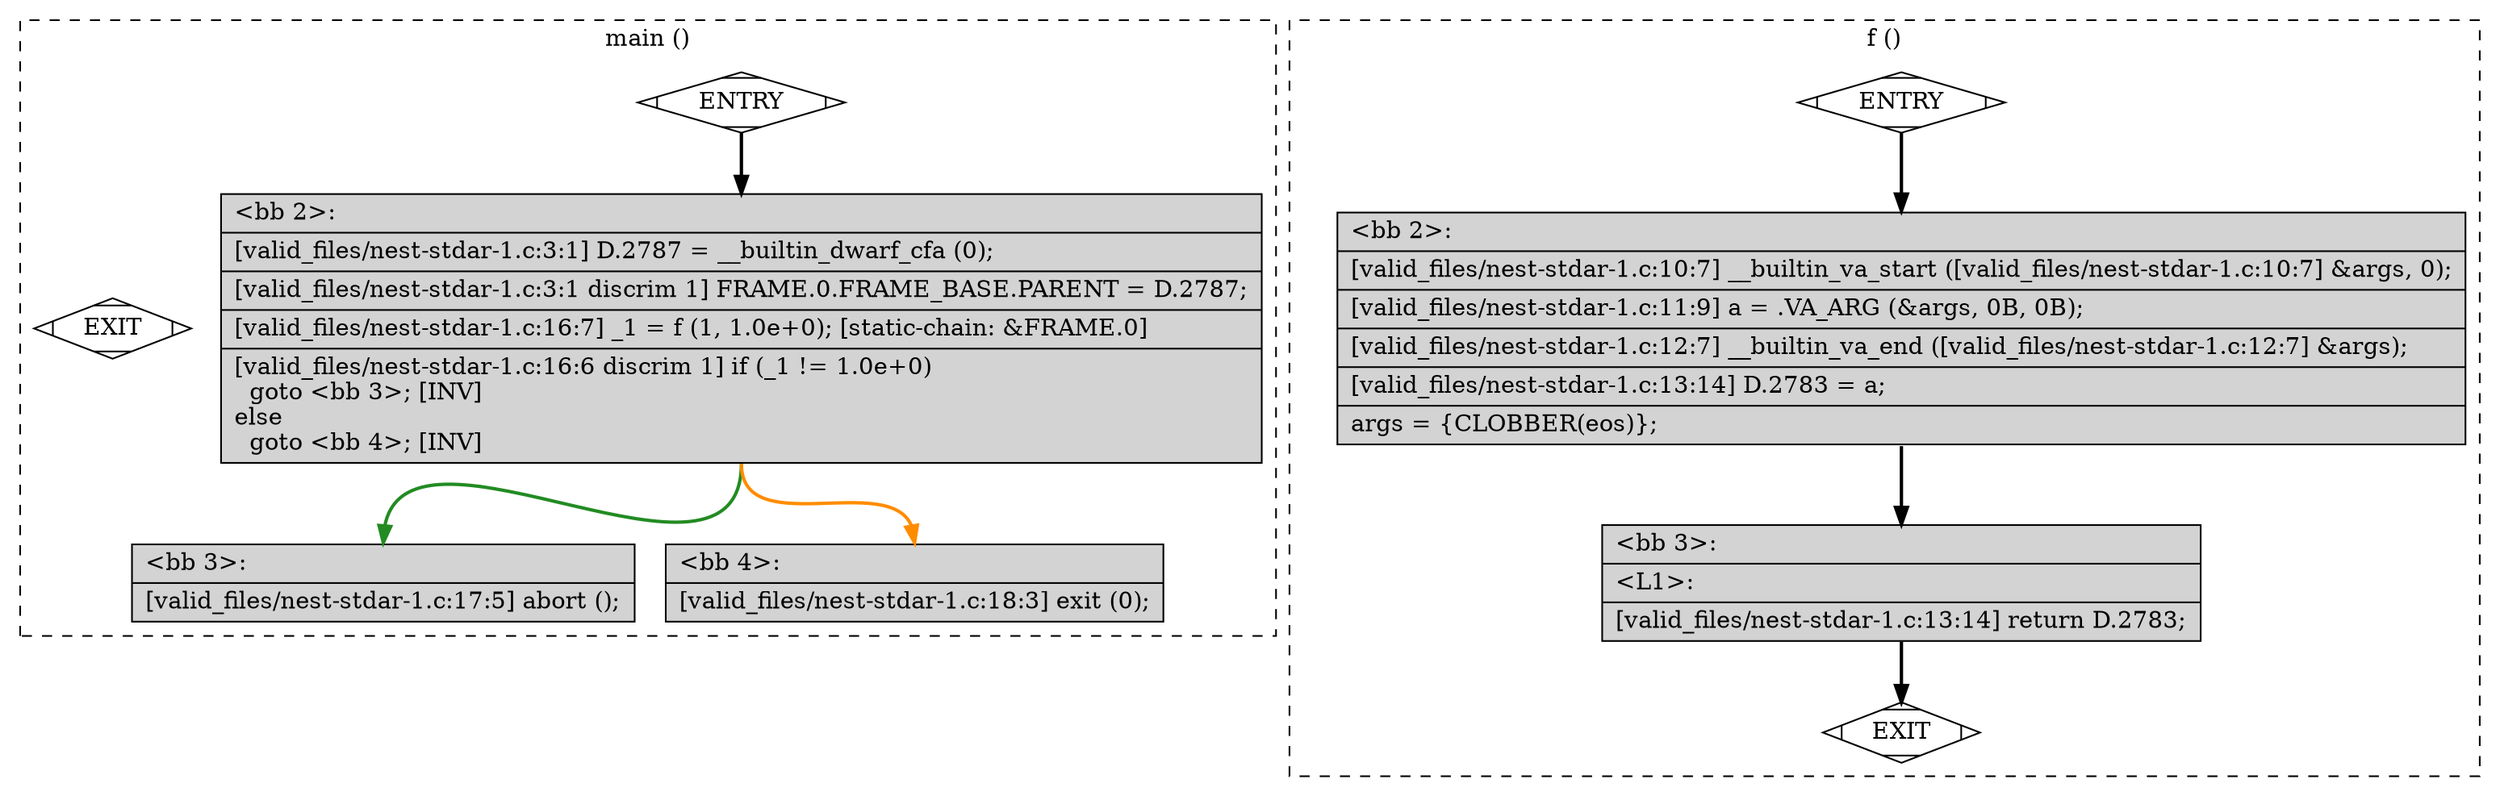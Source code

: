 digraph "a-nest-stdar-1.c.015t.cfg" {
overlap=false;
subgraph "cluster_main" {
	style="dashed";
	color="black";
	label="main ()";
	fn_0_basic_block_0 [shape=Mdiamond,style=filled,fillcolor=white,label="ENTRY"];

	fn_0_basic_block_1 [shape=Mdiamond,style=filled,fillcolor=white,label="EXIT"];

	fn_0_basic_block_2 [shape=record,style=filled,fillcolor=lightgrey,label="{\<bb\ 2\>:\l\
|[valid_files/nest-stdar-1.c:3:1]\ D.2787\ =\ __builtin_dwarf_cfa\ (0);\l\
|[valid_files/nest-stdar-1.c:3:1\ discrim\ 1]\ FRAME.0.FRAME_BASE.PARENT\ =\ D.2787;\l\
|[valid_files/nest-stdar-1.c:16:7]\ _1\ =\ f\ (1,\ 1.0e+0);\ [static-chain:\ &FRAME.0]\l\
|[valid_files/nest-stdar-1.c:16:6\ discrim\ 1]\ if\ (_1\ !=\ 1.0e+0)\l\
\ \ goto\ \<bb\ 3\>;\ [INV]\l\
else\l\
\ \ goto\ \<bb\ 4\>;\ [INV]\l\
}"];

	fn_0_basic_block_3 [shape=record,style=filled,fillcolor=lightgrey,label="{\<bb\ 3\>:\l\
|[valid_files/nest-stdar-1.c:17:5]\ abort\ ();\l\
}"];

	fn_0_basic_block_4 [shape=record,style=filled,fillcolor=lightgrey,label="{\<bb\ 4\>:\l\
|[valid_files/nest-stdar-1.c:18:3]\ exit\ (0);\l\
}"];

	fn_0_basic_block_0:s -> fn_0_basic_block_2:n [style="solid,bold",color=black,weight=100,constraint=true];
	fn_0_basic_block_2:s -> fn_0_basic_block_3:n [style="solid,bold",color=forestgreen,weight=10,constraint=true];
	fn_0_basic_block_2:s -> fn_0_basic_block_4:n [style="solid,bold",color=darkorange,weight=10,constraint=true];
	fn_0_basic_block_0:s -> fn_0_basic_block_1:n [style="invis",constraint=true];
}
subgraph "cluster_f" {
	style="dashed";
	color="black";
	label="f ()";
	fn_1_basic_block_0 [shape=Mdiamond,style=filled,fillcolor=white,label="ENTRY"];

	fn_1_basic_block_1 [shape=Mdiamond,style=filled,fillcolor=white,label="EXIT"];

	fn_1_basic_block_2 [shape=record,style=filled,fillcolor=lightgrey,label="{\<bb\ 2\>:\l\
|[valid_files/nest-stdar-1.c:10:7]\ __builtin_va_start\ ([valid_files/nest-stdar-1.c:10:7]\ &args,\ 0);\l\
|[valid_files/nest-stdar-1.c:11:9]\ a\ =\ .VA_ARG\ (&args,\ 0B,\ 0B);\l\
|[valid_files/nest-stdar-1.c:12:7]\ __builtin_va_end\ ([valid_files/nest-stdar-1.c:12:7]\ &args);\l\
|[valid_files/nest-stdar-1.c:13:14]\ D.2783\ =\ a;\l\
|args\ =\ \{CLOBBER(eos)\};\l\
}"];

	fn_1_basic_block_3 [shape=record,style=filled,fillcolor=lightgrey,label="{\<bb\ 3\>:\l\
|\<L1\>:\l\
|[valid_files/nest-stdar-1.c:13:14]\ return\ D.2783;\l\
}"];

	fn_1_basic_block_0:s -> fn_1_basic_block_2:n [style="solid,bold",color=black,weight=100,constraint=true];
	fn_1_basic_block_2:s -> fn_1_basic_block_3:n [style="solid,bold",color=black,weight=100,constraint=true];
	fn_1_basic_block_3:s -> fn_1_basic_block_1:n [style="solid,bold",color=black,weight=10,constraint=true];
	fn_1_basic_block_0:s -> fn_1_basic_block_1:n [style="invis",constraint=true];
}
}

